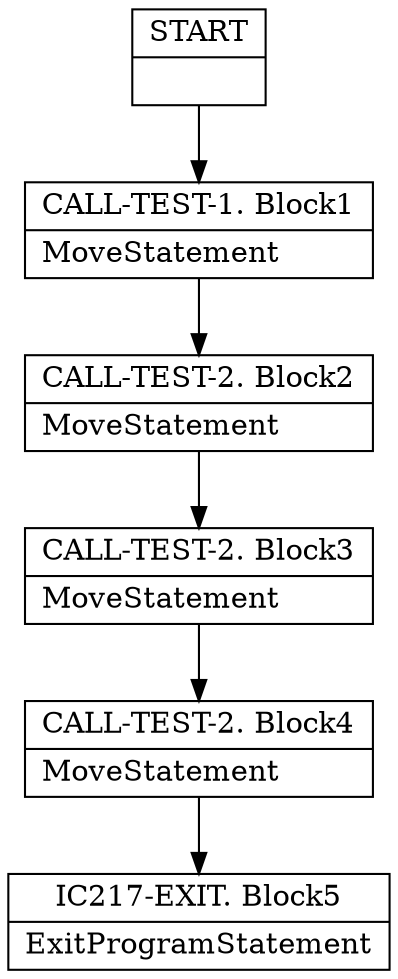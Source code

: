 digraph Cfg {
node [
shape = "record"
]

edge [
arrowtail = "empty"
]
Block0 [
label = "{START|}"
]
Block1 [
label = "{CALL-TEST-1. Block1|MoveStatement\l}"
]
Block2 [
label = "{CALL-TEST-2. Block2|MoveStatement\l}"
]
Block3 [
label = "{CALL-TEST-2. Block3|MoveStatement\l}"
]
Block4 [
label = "{CALL-TEST-2. Block4|MoveStatement\l}"
]
Block5 [
label = "{IC217-EXIT. Block5|ExitProgramStatement\l}"
]
Block0 -> Block1
Block1 -> Block2
Block2 -> Block3
Block3 -> Block4
Block4 -> Block5

}
